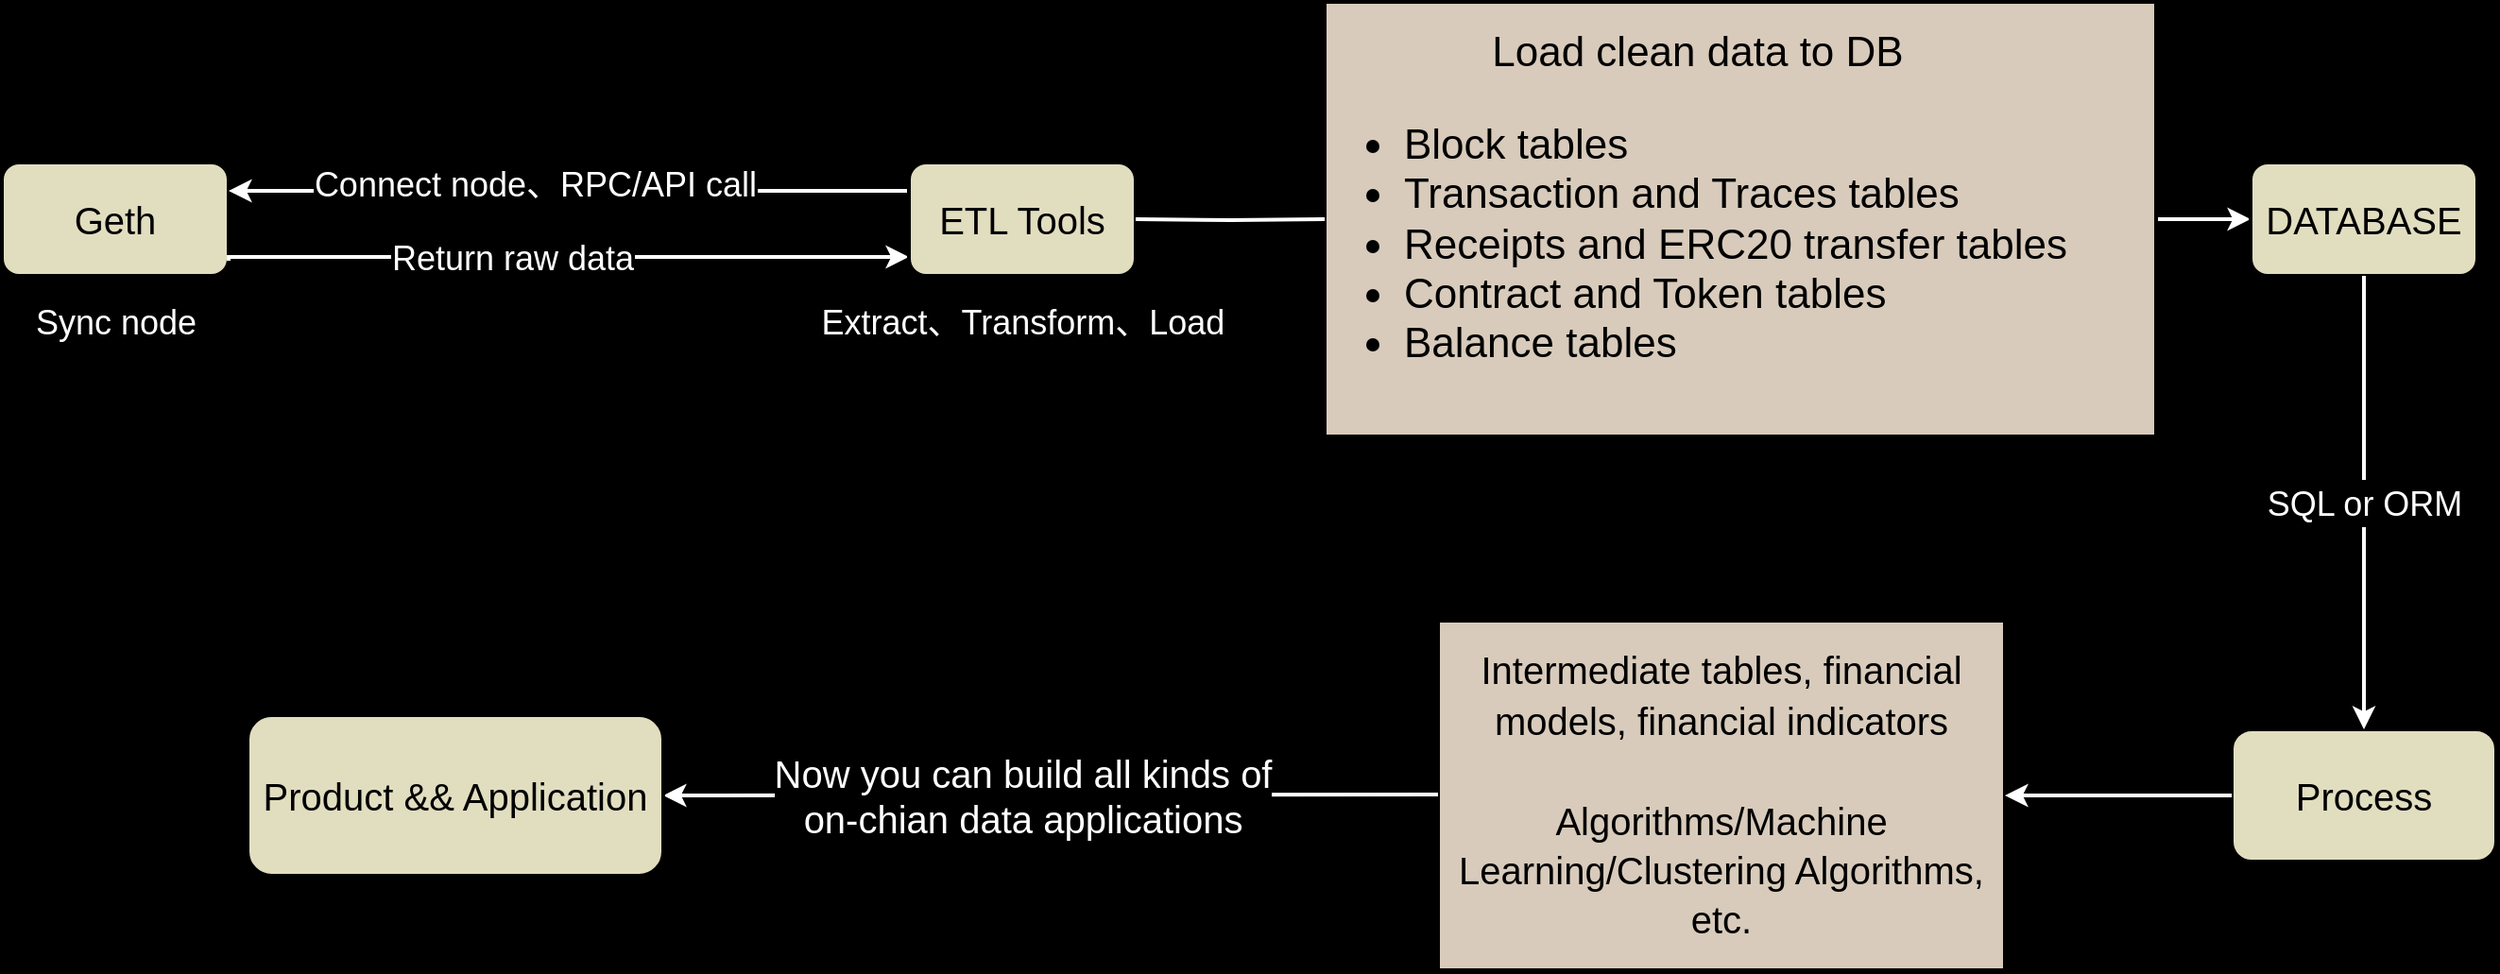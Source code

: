 <mxfile version="18.0.7" type="github"><diagram id="B21RAmatwuYNHKI92kOE" name="Page-1"><mxGraphModel dx="2276" dy="794" grid="1" gridSize="10" guides="1" tooltips="1" connect="1" arrows="1" fold="1" page="1" pageScale="1" pageWidth="850" pageHeight="1100" background="#000000" math="0" shadow="0"><root><mxCell id="0"/><mxCell id="1" parent="0"/><mxCell id="hXdrNt66-wiPAbCONSOE-1" value="&lt;font style=&quot;font-size: 20px;&quot;&gt;Geth&lt;/font&gt;" style="rounded=1;whiteSpace=wrap;html=1;strokeWidth=2;fillColor=#E1DDBF;strokeColor=default;" vertex="1" parent="1"><mxGeometry x="-350" y="140" width="120" height="60" as="geometry"/></mxCell><mxCell id="hXdrNt66-wiPAbCONSOE-5" value="" style="edgeStyle=orthogonalEdgeStyle;rounded=0;orthogonalLoop=1;jettySize=auto;html=1;strokeWidth=2;strokeColor=#FFFFFF;entryX=0;entryY=0.5;entryDx=0;entryDy=0;startArrow=none;" edge="1" parent="1" source="hXdrNt66-wiPAbCONSOE-52" target="hXdrNt66-wiPAbCONSOE-26"><mxGeometry relative="1" as="geometry"><mxPoint x="250" y="170" as="sourcePoint"/><mxPoint x="440" y="170" as="targetPoint"/></mxGeometry></mxCell><mxCell id="hXdrNt66-wiPAbCONSOE-15" value="" style="endArrow=classic;html=1;rounded=0;fontSize=20;strokeWidth=2;entryX=0;entryY=0.25;entryDx=0;entryDy=0;exitX=1;exitY=0.867;exitDx=0;exitDy=0;strokeColor=#FFFFFF;exitPerimeter=0;" edge="1" parent="1" source="hXdrNt66-wiPAbCONSOE-1"><mxGeometry width="50" height="50" relative="1" as="geometry"><mxPoint x="-30" y="190" as="sourcePoint"/><mxPoint x="130" y="190" as="targetPoint"/><Array as="points"><mxPoint x="-230" y="190"/></Array></mxGeometry></mxCell><mxCell id="hXdrNt66-wiPAbCONSOE-22" value="&lt;font style=&quot;font-size: 18px;&quot;&gt;Return raw data&lt;/font&gt;" style="edgeLabel;html=1;align=center;verticalAlign=middle;resizable=0;points=[];fontSize=20;fontColor=#FFFFFF;labelBackgroundColor=#000000;" vertex="1" connectable="0" parent="hXdrNt66-wiPAbCONSOE-15"><mxGeometry x="-0.138" y="-3" relative="1" as="geometry"><mxPoint x="-4" y="-3" as="offset"/></mxGeometry></mxCell><mxCell id="hXdrNt66-wiPAbCONSOE-21" value="" style="endArrow=classic;html=1;rounded=0;fontSize=20;strokeWidth=2;entryX=1;entryY=0.25;entryDx=0;entryDy=0;exitX=0;exitY=0.25;exitDx=0;exitDy=0;strokeColor=#FFFFFF;" edge="1" parent="1" target="hXdrNt66-wiPAbCONSOE-1"><mxGeometry width="50" height="50" relative="1" as="geometry"><mxPoint x="130" y="155" as="sourcePoint"/><mxPoint x="180" y="110" as="targetPoint"/></mxGeometry></mxCell><mxCell id="hXdrNt66-wiPAbCONSOE-23" value="&lt;font style=&quot;font-size: 18px;&quot;&gt;Connect node、RPC/API call&lt;/font&gt;" style="edgeLabel;html=1;align=center;verticalAlign=middle;resizable=0;points=[];fontSize=20;fontColor=#FFFFFF;labelBackgroundColor=#000000;" vertex="1" connectable="0" parent="hXdrNt66-wiPAbCONSOE-21"><mxGeometry x="0.1" y="-4" relative="1" as="geometry"><mxPoint as="offset"/></mxGeometry></mxCell><mxCell id="hXdrNt66-wiPAbCONSOE-24" value="&lt;font style=&quot;font-size: 20px;&quot;&gt;ETL Tools&lt;/font&gt;" style="rounded=1;whiteSpace=wrap;html=1;strokeWidth=2;fillColor=#E1DDBF;strokeColor=default;" vertex="1" parent="1"><mxGeometry x="130" y="140" width="120" height="60" as="geometry"/></mxCell><mxCell id="hXdrNt66-wiPAbCONSOE-26" value="&lt;span style=&quot;font-size: 20px;&quot;&gt;DATABASE&lt;/span&gt;" style="rounded=1;whiteSpace=wrap;html=1;strokeWidth=2;fillColor=#E1DDBF;strokeColor=default;" vertex="1" parent="1"><mxGeometry x="840" y="140" width="120" height="60" as="geometry"/></mxCell><mxCell id="hXdrNt66-wiPAbCONSOE-27" value="Sync node" style="text;html=1;align=center;verticalAlign=middle;resizable=0;points=[];autosize=1;strokeColor=none;fillColor=none;fontSize=18;fontColor=#FFFFFF;" vertex="1" parent="1"><mxGeometry x="-340" y="210" width="100" height="30" as="geometry"/></mxCell><mxCell id="hXdrNt66-wiPAbCONSOE-28" value="Extract、Transform、Load" style="text;html=1;align=center;verticalAlign=middle;resizable=0;points=[];autosize=1;strokeColor=none;fillColor=none;fontSize=18;fontColor=#FFFFFF;" vertex="1" parent="1"><mxGeometry x="75" y="210" width="230" height="30" as="geometry"/></mxCell><mxCell id="hXdrNt66-wiPAbCONSOE-49" value="&lt;span style=&quot;font-size: 20px;&quot;&gt;Process&lt;/span&gt;" style="rounded=1;whiteSpace=wrap;html=1;strokeWidth=2;fillColor=#E1DDBF;strokeColor=default;" vertex="1" parent="1"><mxGeometry x="830" y="440" width="140" height="70" as="geometry"/></mxCell><mxCell id="hXdrNt66-wiPAbCONSOE-52" value="&lt;div style=&quot;text-align: center; font-size: 22px;&quot;&gt;&lt;span style=&quot;background-color: initial;&quot;&gt;&lt;font style=&quot;font-size: 22px;&quot;&gt;Load clean data to DB&lt;/font&gt;&lt;/span&gt;&lt;/div&gt;&lt;div style=&quot;font-size: 22px;&quot;&gt;&lt;ul style=&quot;&quot;&gt;&lt;li style=&quot;&quot;&gt;&lt;span style=&quot;background-color: initial; text-align: left;&quot;&gt;&lt;font style=&quot;font-size: 22px;&quot;&gt;Block tables&lt;/font&gt;&lt;/span&gt;&lt;/li&gt;&lt;li style=&quot;&quot;&gt;&lt;font style=&quot;font-size: 22px;&quot;&gt;&lt;span style=&quot;background-color: initial;&quot;&gt;Transaction and Traces tables&lt;/span&gt;&lt;br&gt;&lt;/font&gt;&lt;/li&gt;&lt;li style=&quot;&quot;&gt;&lt;font style=&quot;font-size: 22px;&quot;&gt;Receipts and ERC20 transfer tables&lt;/font&gt;&lt;/li&gt;&lt;li style=&quot;&quot;&gt;&lt;font style=&quot;font-size: 22px;&quot;&gt;Contract and Token tables&lt;/font&gt;&lt;/li&gt;&lt;li style=&quot;&quot;&gt;&lt;font style=&quot;font-size: 22px;&quot;&gt;Balance tables&lt;/font&gt;&lt;/li&gt;&lt;/ul&gt;&lt;/div&gt;" style="rounded=0;whiteSpace=wrap;html=1;labelBackgroundColor=none;fontSize=18;fontColor=#000000;strokeColor=default;strokeWidth=2;fillColor=#D8CBBB;align=left;" vertex="1" parent="1"><mxGeometry x="350" y="55" width="440" height="230" as="geometry"/></mxCell><mxCell id="hXdrNt66-wiPAbCONSOE-53" value="" style="edgeStyle=orthogonalEdgeStyle;rounded=0;orthogonalLoop=1;jettySize=auto;html=1;strokeWidth=2;strokeColor=#FFFFFF;entryX=0;entryY=0.5;entryDx=0;entryDy=0;endArrow=none;" edge="1" parent="1" target="hXdrNt66-wiPAbCONSOE-52"><mxGeometry relative="1" as="geometry"><mxPoint x="250" y="170" as="sourcePoint"/><mxPoint x="840" y="170" as="targetPoint"/></mxGeometry></mxCell><mxCell id="hXdrNt66-wiPAbCONSOE-54" value="&lt;span style=&quot;color: rgba(0, 0, 0, 0); font-family: monospace; font-size: 0px; text-align: start; background-color: rgb(248, 249, 250);&quot;&gt;%3CmxGraphModel%3E%3Croot%3E%3CmxCell%20id%3D%220%22%2F%3E%3CmxCell%20id%3D%221%22%20parent%3D%220%22%2F%3E%3CmxCell%20id%3D%222%22%20value%3D%22%26lt%3Bfont%20style%3D%26quot%3Bfont-size%3A%2018px%3B%26quot%3B%26gt%3BReturn%20raw%20data%26lt%3B%2Ffont%26gt%3B%22%20style%3D%22edgeLabel%3Bhtml%3D1%3Balign%3Dcenter%3BverticalAlign%3Dmiddle%3Bresizable%3D0%3Bpoints%3D%5B%5D%3BfontSize%3D20%3BfontColor%3D%23FFFFFF%3BlabelBackgroundColor%3D%23000000%3B%22%20vertex%3D%221%22%20connectable%3D%220%22%20parent%3D%221%22%3E%3CmxGeometry%20x%3D%22103.98%22%20y%3D%22310%22%20as%3D%22geometry%22%2F%3E%3C%2FmxCell%3E%3C%2Froot%3E%3C%2FmxGraphModel%3E&lt;/span&gt;" style="edgeLabel;html=1;align=center;verticalAlign=middle;resizable=0;points=[];fontSize=18;fontColor=#FFFFFF;" vertex="1" connectable="0" parent="hXdrNt66-wiPAbCONSOE-53"><mxGeometry x="-0.054" y="3" relative="1" as="geometry"><mxPoint as="offset"/></mxGeometry></mxCell><mxCell id="hXdrNt66-wiPAbCONSOE-56" value="&lt;font style=&quot;font-size: 20px;&quot;&gt;Intermediate tables, financial models, financial indicators&lt;br&gt;&lt;br&gt;Algorithms/Machine Learning/Clustering Algorithms, etc.&lt;br&gt;&lt;/font&gt;" style="rounded=0;whiteSpace=wrap;html=1;labelBackgroundColor=none;fontSize=22;fontColor=#000000;strokeColor=default;strokeWidth=2;fillColor=#D8CBBB;" vertex="1" parent="1"><mxGeometry x="410" y="382.5" width="300" height="185" as="geometry"/></mxCell><mxCell id="hXdrNt66-wiPAbCONSOE-57" value="" style="endArrow=classic;html=1;rounded=0;fontSize=20;fontColor=#000000;strokeColor=#FFFFFF;strokeWidth=2;entryX=1;entryY=0.5;entryDx=0;entryDy=0;" edge="1" parent="1" target="hXdrNt66-wiPAbCONSOE-56"><mxGeometry width="50" height="50" relative="1" as="geometry"><mxPoint x="830" y="475" as="sourcePoint"/><mxPoint x="880" y="420" as="targetPoint"/></mxGeometry></mxCell><mxCell id="hXdrNt66-wiPAbCONSOE-58" value="" style="endArrow=classic;html=1;rounded=0;fontSize=20;fontColor=#000000;strokeColor=#FFFFFF;strokeWidth=2;entryX=1;entryY=0.5;entryDx=0;entryDy=0;" edge="1" parent="1" target="hXdrNt66-wiPAbCONSOE-60"><mxGeometry width="50" height="50" relative="1" as="geometry"><mxPoint x="410" y="474.5" as="sourcePoint"/><mxPoint x="290" y="474.5" as="targetPoint"/></mxGeometry></mxCell><mxCell id="hXdrNt66-wiPAbCONSOE-59" value="" style="endArrow=classic;html=1;rounded=0;fontSize=20;fontColor=#000000;strokeColor=#FFFFFF;strokeWidth=2;" edge="1" parent="1" target="hXdrNt66-wiPAbCONSOE-49"><mxGeometry width="50" height="50" relative="1" as="geometry"><mxPoint x="900" y="200" as="sourcePoint"/><mxPoint x="950" y="150" as="targetPoint"/></mxGeometry></mxCell><mxCell id="hXdrNt66-wiPAbCONSOE-60" value="&lt;font style=&quot;font-size: 20px;&quot;&gt;Product &amp;amp;&amp;amp; Application&lt;/font&gt;" style="rounded=1;whiteSpace=wrap;html=1;strokeWidth=2;fillColor=#E1DDBF;strokeColor=default;" vertex="1" parent="1"><mxGeometry x="-220" y="432.5" width="220" height="85" as="geometry"/></mxCell><mxCell id="hXdrNt66-wiPAbCONSOE-65" value="Now you can build all kinds of&lt;br&gt;on-chian data applications" style="edgeLabel;html=1;align=center;verticalAlign=middle;resizable=0;points=[];fontSize=20;fontColor=#FFFFFF;labelBackgroundColor=#000000;" vertex="1" connectable="0" parent="1"><mxGeometry x="190" y="475" as="geometry"/></mxCell><mxCell id="hXdrNt66-wiPAbCONSOE-66" value="&lt;font style=&quot;font-size: 18px;&quot;&gt;SQL or ORM&lt;/font&gt;" style="edgeLabel;html=1;align=center;verticalAlign=middle;resizable=0;points=[];fontSize=20;fontColor=#FFFFFF;labelBackgroundColor=#000000;" vertex="1" connectable="0" parent="1"><mxGeometry x="900" y="320" as="geometry"/></mxCell></root></mxGraphModel></diagram></mxfile>